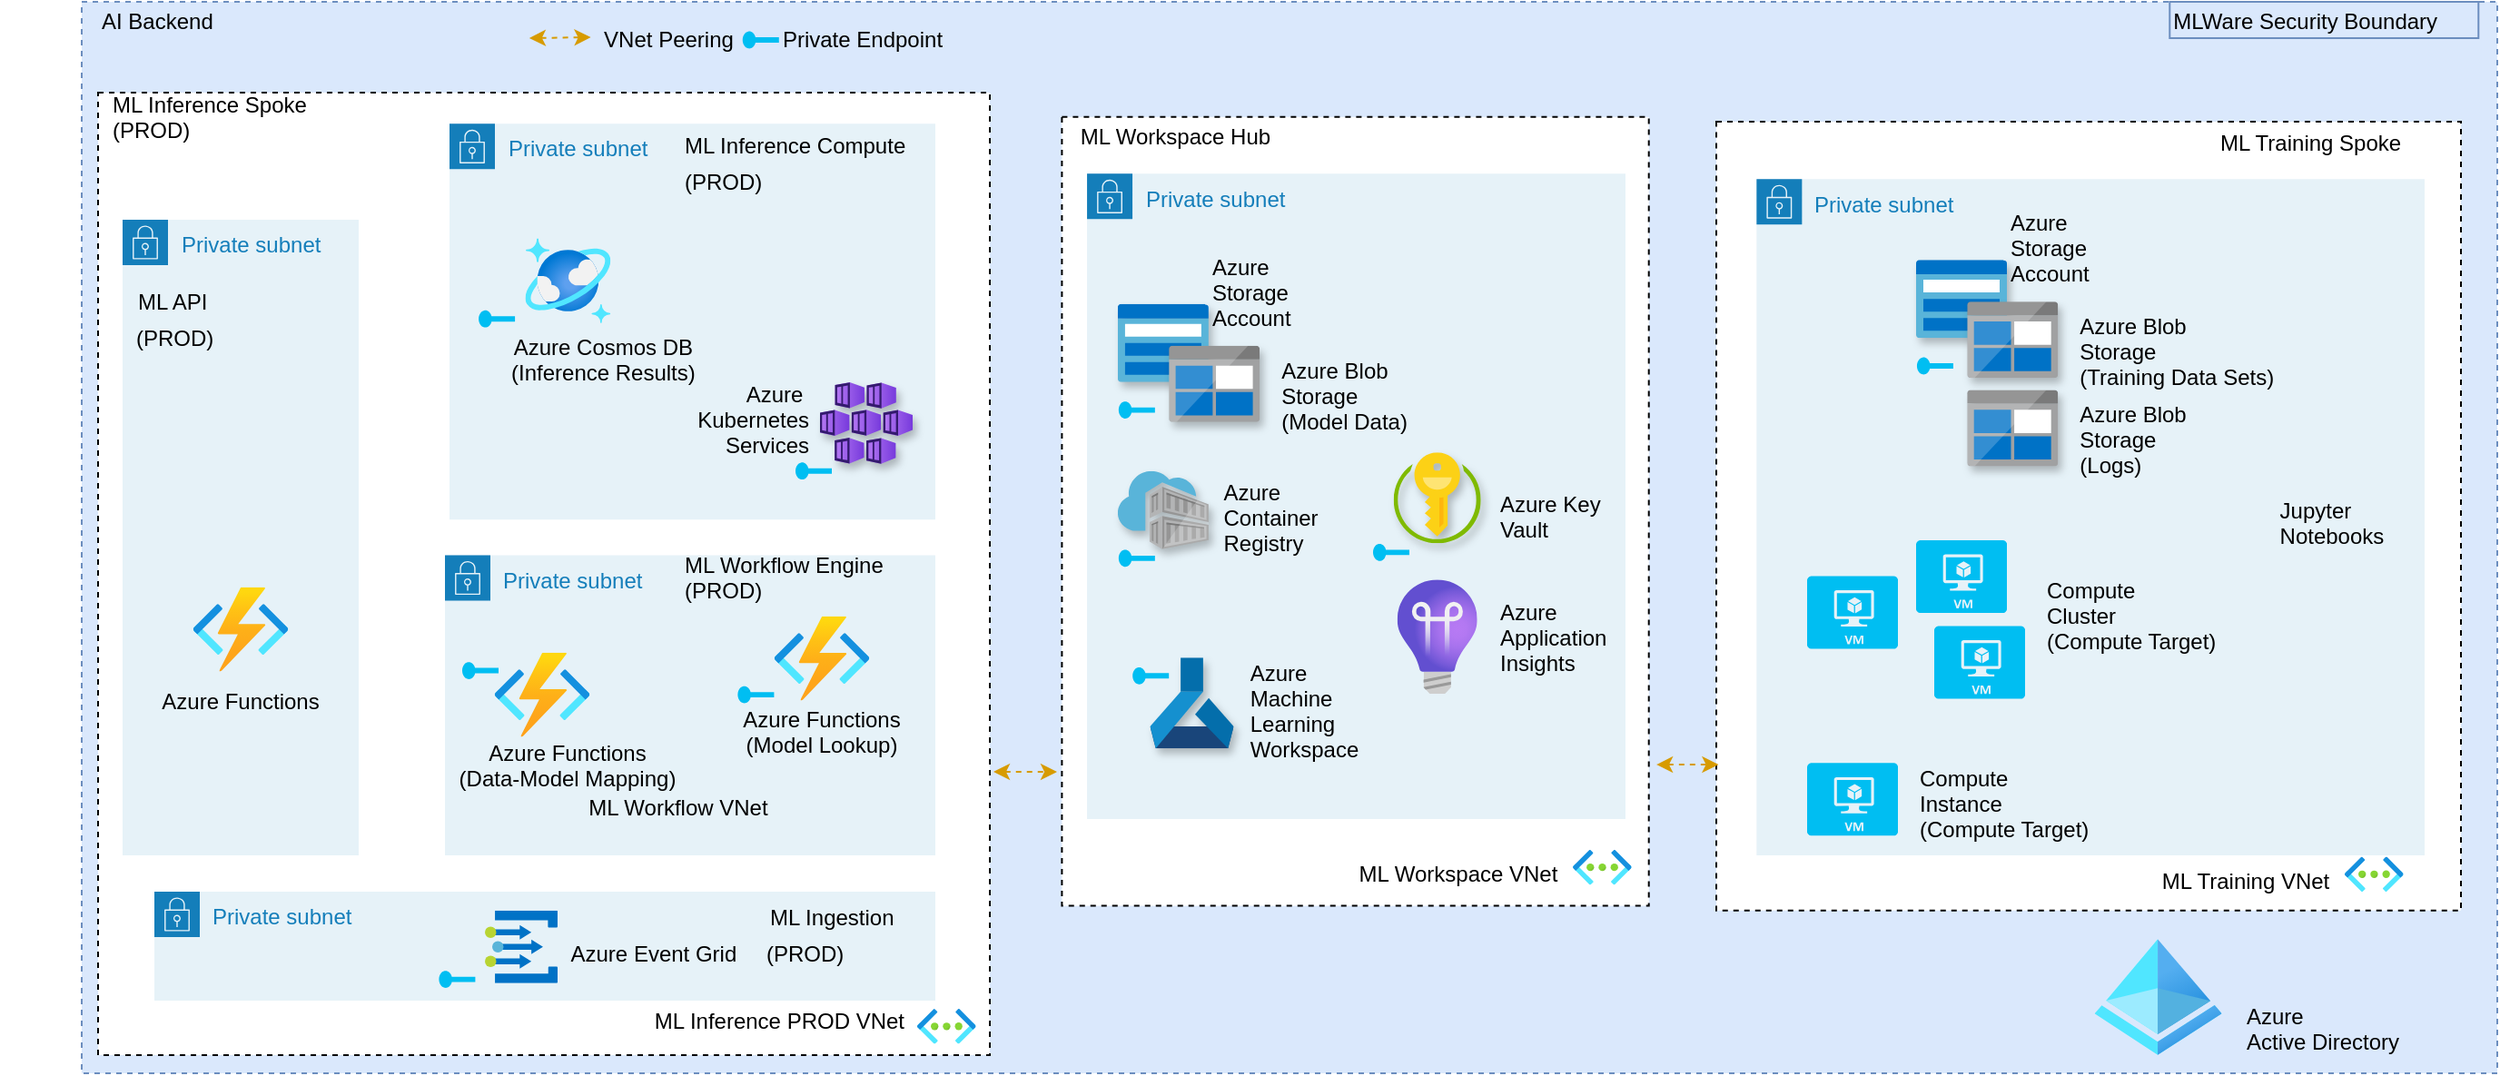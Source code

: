 <mxfile version="14.5.1" type="device"><diagram id="WI9T0HZ2pTsCkuznbFz-" name="Page-1"><mxGraphModel dx="1086" dy="1626" grid="1" gridSize="10" guides="1" tooltips="1" connect="1" arrows="1" fold="1" page="1" pageScale="1" pageWidth="1169" pageHeight="827" math="0" shadow="0"><root><mxCell id="0"/><mxCell id="1" parent="0"/><mxCell id="c2En5We3tpqPLV9vVQfv-23" value="" style="rounded=0;whiteSpace=wrap;dashed=1;fillColor=#dae8fc;strokeColor=#6c8ebf;" parent="1" vertex="1"><mxGeometry x="210" y="-610" width="1330" height="590" as="geometry"/></mxCell><mxCell id="Xru3J_kxHbU8Vd-6WBlz-1" value="" style="rounded=0;whiteSpace=wrap;dashed=1;" parent="1" vertex="1"><mxGeometry x="1110" y="-544.01" width="410" height="434.38" as="geometry"/></mxCell><mxCell id="Xru3J_kxHbU8Vd-6WBlz-49" value="Private subnet" style="points=[[0,0],[0.25,0],[0.5,0],[0.75,0],[1,0],[1,0.25],[1,0.5],[1,0.75],[1,1],[0.75,1],[0.5,1],[0.25,1],[0,1],[0,0.75],[0,0.5],[0,0.25]];outlineConnect=0;gradientColor=none;whiteSpace=wrap;fontSize=12;fontStyle=0;shape=mxgraph.aws4.group;grIcon=mxgraph.aws4.group_security_group;grStroke=0;strokeColor=#147EBA;fillColor=#E6F2F8;verticalAlign=top;align=left;spacingLeft=30;fontColor=#147EBA;dashed=0;" parent="1" vertex="1"><mxGeometry x="1132.17" y="-512.4" width="367.83" height="372.4" as="geometry"/></mxCell><mxCell id="c2En5We3tpqPLV9vVQfv-33" value="" style="rounded=0;whiteSpace=wrap;dashed=1;" parent="1" vertex="1"><mxGeometry x="749.7" y="-546.57" width="323.15" height="434.38" as="geometry"/></mxCell><mxCell id="Xru3J_kxHbU8Vd-6WBlz-48" value="Private subnet" style="points=[[0,0],[0.25,0],[0.5,0],[0.75,0],[1,0],[1,0.25],[1,0.5],[1,0.75],[1,1],[0.75,1],[0.5,1],[0.25,1],[0,1],[0,0.75],[0,0.5],[0,0.25]];outlineConnect=0;gradientColor=none;whiteSpace=wrap;fontSize=12;fontStyle=0;shape=mxgraph.aws4.group;grIcon=mxgraph.aws4.group_security_group;grStroke=0;strokeColor=#147EBA;fillColor=#E6F2F8;verticalAlign=top;align=left;spacingLeft=30;fontColor=#147EBA;dashed=0;" parent="1" vertex="1"><mxGeometry x="763.53" y="-515.32" width="296.47" height="355.32" as="geometry"/></mxCell><mxCell id="Xru3J_kxHbU8Vd-6WBlz-41" value="" style="rounded=0;whiteSpace=wrap;dashed=1;" parent="1" vertex="1"><mxGeometry x="219" y="-560" width="491" height="530" as="geometry"/></mxCell><mxCell id="Xru3J_kxHbU8Vd-6WBlz-44" value="Private subnet" style="points=[[0,0],[0.25,0],[0.5,0],[0.75,0],[1,0],[1,0.25],[1,0.5],[1,0.75],[1,1],[0.75,1],[0.5,1],[0.25,1],[0,1],[0,0.75],[0,0.5],[0,0.25]];outlineConnect=0;gradientColor=none;whiteSpace=wrap;fontSize=12;fontStyle=0;shape=mxgraph.aws4.group;grIcon=mxgraph.aws4.group_security_group;grStroke=0;strokeColor=#147EBA;fillColor=#E6F2F8;verticalAlign=top;align=left;spacingLeft=30;fontColor=#147EBA;dashed=0;" parent="1" vertex="1"><mxGeometry x="412.5" y="-542.83" width="267.5" height="218" as="geometry"/></mxCell><mxCell id="Xru3J_kxHbU8Vd-6WBlz-45" value="Private subnet" style="points=[[0,0],[0.25,0],[0.5,0],[0.75,0],[1,0],[1,0.25],[1,0.5],[1,0.75],[1,1],[0.75,1],[0.5,1],[0.25,1],[0,1],[0,0.75],[0,0.5],[0,0.25]];outlineConnect=0;gradientColor=none;whiteSpace=wrap;fontSize=12;fontStyle=0;shape=mxgraph.aws4.group;grIcon=mxgraph.aws4.group_security_group;grStroke=0;strokeColor=#147EBA;fillColor=#E6F2F8;verticalAlign=top;align=left;spacingLeft=30;fontColor=#147EBA;dashed=0;" parent="1" vertex="1"><mxGeometry x="410" y="-305.25" width="270" height="165.25" as="geometry"/></mxCell><mxCell id="Xru3J_kxHbU8Vd-6WBlz-46" value="Private subnet" style="points=[[0,0],[0.25,0],[0.5,0],[0.75,0],[1,0],[1,0.25],[1,0.5],[1,0.75],[1,1],[0.75,1],[0.5,1],[0.25,1],[0,1],[0,0.75],[0,0.5],[0,0.25]];outlineConnect=0;gradientColor=none;whiteSpace=wrap;fontSize=12;fontStyle=0;shape=mxgraph.aws4.group;grIcon=mxgraph.aws4.group_security_group;grStroke=0;strokeColor=#147EBA;fillColor=#E6F2F8;verticalAlign=top;align=left;spacingLeft=30;fontColor=#147EBA;dashed=0;" parent="1" vertex="1"><mxGeometry x="232.5" y="-490" width="130" height="350" as="geometry"/></mxCell><mxCell id="Xru3J_kxHbU8Vd-6WBlz-47" value="Private subnet" style="points=[[0,0],[0.25,0],[0.5,0],[0.75,0],[1,0],[1,0.25],[1,0.5],[1,0.75],[1,1],[0.75,1],[0.5,1],[0.25,1],[0,1],[0,0.75],[0,0.5],[0,0.25]];outlineConnect=0;gradientColor=none;whiteSpace=wrap;fontSize=12;fontStyle=0;shape=mxgraph.aws4.group;grIcon=mxgraph.aws4.group_security_group;grStroke=0;strokeColor=#147EBA;fillColor=#E6F2F8;verticalAlign=top;align=left;spacingLeft=30;fontColor=#147EBA;dashed=0;" parent="1" vertex="1"><mxGeometry x="250" y="-120" width="430" height="60" as="geometry"/></mxCell><mxCell id="c2En5We3tpqPLV9vVQfv-12" value="" style="aspect=fixed;points=[];align=center;image;fontSize=12;image=img/lib/azure2/iot/Function_Apps.svg;" parent="1" vertex="1"><mxGeometry x="437.2" y="-251.66" width="52.6" height="46.41" as="geometry"/></mxCell><mxCell id="c2En5We3tpqPLV9vVQfv-13" value="Azure Functions&#10;(Data-Model Mapping)" style="text;align=center;verticalAlign=middle;resizable=0;points=[];autosize=1;" parent="1" vertex="1"><mxGeometry x="412.5" y="-205.25" width="130" height="30" as="geometry"/></mxCell><mxCell id="c2En5We3tpqPLV9vVQfv-24" value="AI Backend" style="text;align=left;verticalAlign=middle;resizable=0;points=[];autosize=1;" parent="1" vertex="1"><mxGeometry x="219" y="-610" width="80" height="20" as="geometry"/></mxCell><mxCell id="VJPSUOSNC2JFNs3buJUD-12" value="" style="aspect=fixed;points=[];align=center;image;fontSize=12;image=img/lib/mscae/Machine_Learning_Service_Workspaces.svg;shadow=1;" parent="1" vertex="1"><mxGeometry x="798.25" y="-248.91" width="46" height="50" as="geometry"/></mxCell><mxCell id="VJPSUOSNC2JFNs3buJUD-13" value="Azure &#10;Machine&#10;Learning &#10;Workspace" style="text;align=left;verticalAlign=middle;resizable=0;points=[];autosize=1;" parent="1" vertex="1"><mxGeometry x="851.35" y="-249.82" width="80" height="60" as="geometry"/></mxCell><mxCell id="VJPSUOSNC2JFNs3buJUD-19" value="" style="aspect=fixed;points=[];align=center;image;fontSize=12;image=img/lib/mscae/Key_Vaults.svg;shadow=1;" parent="1" vertex="1"><mxGeometry x="932.35" y="-361.82" width="48" height="50" as="geometry"/></mxCell><mxCell id="VJPSUOSNC2JFNs3buJUD-20" value="Azure Key&#10;Vault" style="text;align=left;verticalAlign=middle;resizable=0;points=[];autosize=1;" parent="1" vertex="1"><mxGeometry x="989" y="-341.82" width="70" height="30" as="geometry"/></mxCell><mxCell id="VJPSUOSNC2JFNs3buJUD-21" value="" style="aspect=fixed;points=[];align=center;image;fontSize=12;image=img/lib/mscae/Container_Registries.svg;shadow=1;" parent="1" vertex="1"><mxGeometry x="780.45" y="-351.57" width="50" height="43" as="geometry"/></mxCell><mxCell id="VJPSUOSNC2JFNs3buJUD-22" value="Azure &#10;Container&#10;Registry" style="text;align=left;verticalAlign=middle;resizable=0;points=[];autosize=1;" parent="1" vertex="1"><mxGeometry x="836.75" y="-351.57" width="70" height="50" as="geometry"/></mxCell><mxCell id="VJPSUOSNC2JFNs3buJUD-25" value="" style="aspect=fixed;points=[];align=center;image;fontSize=12;image=img/lib/mscae/ClassicStorage.svg;shadow=1;" parent="1" vertex="1"><mxGeometry x="780.45" y="-443.57" width="50" height="43" as="geometry"/></mxCell><mxCell id="VJPSUOSNC2JFNs3buJUD-26" value="Azure &#10;Storage &#10;Account" style="text;align=left;verticalAlign=middle;resizable=0;points=[];autosize=1;" parent="1" vertex="1"><mxGeometry x="830.45" y="-475.57" width="60" height="50" as="geometry"/></mxCell><mxCell id="VJPSUOSNC2JFNs3buJUD-56" value="" style="aspect=fixed;points=[];align=center;image;fontSize=12;image=img/lib/mscae/BlobBlock.svg;shadow=1;" parent="1" vertex="1"><mxGeometry x="808.6" y="-420.57" width="50" height="42" as="geometry"/></mxCell><mxCell id="VJPSUOSNC2JFNs3buJUD-57" value="Azure Blob &#10;Storage&#10;(Model Data)" style="text;align=left;verticalAlign=middle;resizable=0;points=[];autosize=1;" parent="1" vertex="1"><mxGeometry x="868.6" y="-418.57" width="80" height="50" as="geometry"/></mxCell><mxCell id="c2En5We3tpqPLV9vVQfv-34" value="ML Workspace Hub" style="text;align=left;verticalAlign=middle;resizable=0;points=[];autosize=1;" parent="1" vertex="1"><mxGeometry x="757.85" y="-546.57" width="130" height="20" as="geometry"/></mxCell><mxCell id="c2En5We3tpqPLV9vVQfv-36" value="ML Inference Compute" style="text;align=left;verticalAlign=middle;resizable=0;points=[];autosize=1;" parent="1" vertex="1"><mxGeometry x="540" y="-541.66" width="140" height="20" as="geometry"/></mxCell><mxCell id="VJPSUOSNC2JFNs3buJUD-44" value="" style="aspect=fixed;points=[];align=center;image;fontSize=12;image=img/lib/azure2/compute/Kubernetes_Services.svg;shadow=1;" parent="1" vertex="1"><mxGeometry x="616.5" y="-400.52" width="51" height="45" as="geometry"/></mxCell><mxCell id="VJPSUOSNC2JFNs3buJUD-45" value="Azure &#10;Kubernetes&#10;Services" style="text;align=right;verticalAlign=middle;resizable=0;points=[];autosize=1;" parent="1" vertex="1"><mxGeometry x="532.5" y="-405.52" width="80" height="50" as="geometry"/></mxCell><mxCell id="c2En5We3tpqPLV9vVQfv-17" value="Azure Cosmos DB&#10;(Inference Results)" style="text;align=center;verticalAlign=middle;resizable=0;points=[];autosize=1;" parent="1" vertex="1"><mxGeometry x="437.2" y="-428.68" width="120" height="30" as="geometry"/></mxCell><mxCell id="c2En5We3tpqPLV9vVQfv-39" value="" style="aspect=fixed;points=[];align=center;image;fontSize=12;image=img/lib/azure2/devops/Application_Insights.svg;dashed=1;" parent="1" vertex="1"><mxGeometry x="934.35" y="-291.82" width="44" height="63" as="geometry"/></mxCell><mxCell id="c2En5We3tpqPLV9vVQfv-40" value="Azure&#10;Application&#10;Insights" style="text;align=left;verticalAlign=middle;resizable=0;points=[];autosize=1;" parent="1" vertex="1"><mxGeometry x="989" y="-285.32" width="70" height="50" as="geometry"/></mxCell><mxCell id="6mSfaglOKuH3w5EAEXcn-2" value="ML Workflow Engine&#10;(PROD)&#10;" style="text;align=left;verticalAlign=middle;resizable=0;points=[];autosize=1;" parent="1" vertex="1"><mxGeometry x="540" y="-301.57" width="130" height="30" as="geometry"/></mxCell><mxCell id="trIq2SF53O2UUEiTRbWx-19" value="" style="edgeStyle=orthogonalEdgeStyle;rounded=0;orthogonalLoop=1;jettySize=auto;exitX=0.5;exitY=1;exitDx=0;exitDy=0;" parent="1" edge="1"><mxGeometry relative="1" as="geometry"><mxPoint x="172.5" y="-301.63" as="sourcePoint"/><mxPoint x="172.5" y="-301.63" as="targetPoint"/></mxGeometry></mxCell><mxCell id="GNVV85DMg87My41qFnyr-3" value="ML API" style="text;align=left;verticalAlign=middle;resizable=0;points=[];autosize=1;" parent="1" vertex="1"><mxGeometry x="239" y="-455.4" width="60" height="20" as="geometry"/></mxCell><mxCell id="oTOie_mvJpvd8w9It9-d-1" value="" style="aspect=fixed;points=[];align=center;image;fontSize=12;image=img/lib/azure2/identity/Azure_Active_Directory.svg;" parent="1" vertex="1"><mxGeometry x="1318.3" y="-94" width="70" height="64" as="geometry"/></mxCell><mxCell id="oTOie_mvJpvd8w9It9-d-3" value="Azure &#10;Active Directory" style="text;align=left;verticalAlign=middle;resizable=0;points=[];autosize=1;" parent="1" vertex="1"><mxGeometry x="1400" y="-60" width="100" height="30" as="geometry"/></mxCell><mxCell id="4O4_oE5mucVZY9XzaxRa-7" value="" style="aspect=fixed;points=[];align=center;image;fontSize=12;image=img/lib/azure2/iot/Function_Apps.svg;" parent="1" vertex="1"><mxGeometry x="271.2" y="-287.63" width="52.6" height="46.41" as="geometry"/></mxCell><mxCell id="HBVXDCrMRu-hIxmrsEcq-6" value="" style="aspect=fixed;points=[];align=center;image;fontSize=12;image=img/lib/mscae/Event_Grid_Topics.svg;" parent="1" vertex="1"><mxGeometry x="432" y="-109.63" width="40" height="40" as="geometry"/></mxCell><mxCell id="HBVXDCrMRu-hIxmrsEcq-12" value="ML Ingestion" style="text;align=left;verticalAlign=middle;resizable=0;points=[];autosize=1;" parent="1" vertex="1"><mxGeometry x="587" y="-116.71" width="90" height="20" as="geometry"/></mxCell><mxCell id="HBVXDCrMRu-hIxmrsEcq-13" value="Azure Event Grid" style="text;align=center;verticalAlign=middle;resizable=0;points=[];autosize=1;" parent="1" vertex="1"><mxGeometry x="469.95" y="-96.71" width="110" height="20" as="geometry"/></mxCell><mxCell id="HBVXDCrMRu-hIxmrsEcq-19" value="Azure Functions" style="text;align=center;verticalAlign=middle;resizable=0;points=[];autosize=1;" parent="1" vertex="1"><mxGeometry x="247.5" y="-235.32" width="100" height="20" as="geometry"/></mxCell><mxCell id="NaTv0j1qxVIRTVNOfMXv-1" value="" style="aspect=fixed;points=[];align=center;image;fontSize=12;image=img/lib/azure2/iot/Function_Apps.svg;" parent="1" vertex="1"><mxGeometry x="591.2" y="-271.66" width="52.6" height="46.41" as="geometry"/></mxCell><mxCell id="NaTv0j1qxVIRTVNOfMXv-2" value="Azure Functions&#10;(Model Lookup)" style="text;align=center;verticalAlign=middle;resizable=0;points=[];autosize=1;" parent="1" vertex="1"><mxGeometry x="567.5" y="-223.46" width="100" height="30" as="geometry"/></mxCell><mxCell id="NaTv0j1qxVIRTVNOfMXv-6" value="MLWare Security Boundary" style="text;align=left;verticalAlign=middle;resizable=0;points=[];autosize=1;fillColor=#dae8fc;strokeColor=#6c8ebf;" parent="1" vertex="1"><mxGeometry x="1359.65" y="-610" width="170" height="20" as="geometry"/></mxCell><mxCell id="NaTv0j1qxVIRTVNOfMXv-17" value="" style="aspect=fixed;points=[];align=center;image;fontSize=12;image=img/lib/azure2/networking/Virtual_Networks.svg;" parent="1" vertex="1"><mxGeometry x="670" y="-55.49" width="32.29" height="19.28" as="geometry"/></mxCell><mxCell id="NaTv0j1qxVIRTVNOfMXv-18" value="ML Inference PROD VNet" style="text;align=right;verticalAlign=middle;resizable=0;points=[];autosize=1;" parent="1" vertex="1"><mxGeometry x="535" y="-59.45" width="130" height="20" as="geometry"/></mxCell><mxCell id="NaTv0j1qxVIRTVNOfMXv-19" value="" style="aspect=fixed;points=[];align=center;image;fontSize=12;image=img/lib/azure2/networking/Virtual_Networks.svg;" parent="1" vertex="1"><mxGeometry x="1031.03" y="-143.06" width="32.29" height="19.28" as="geometry"/></mxCell><mxCell id="NaTv0j1qxVIRTVNOfMXv-20" value="ML Workspace VNet" style="text;align=right;verticalAlign=middle;resizable=0;points=[];autosize=1;" parent="1" vertex="1"><mxGeometry x="914.68" y="-140.53" width="110" height="20" as="geometry"/></mxCell><mxCell id="NaTv0j1qxVIRTVNOfMXv-22" value="ML Workflow VNet" style="text;align=right;verticalAlign=middle;resizable=0;points=[];autosize=1;" parent="1" vertex="1"><mxGeometry x="489.8" y="-177.08" width="100" height="20" as="geometry"/></mxCell><mxCell id="NaTv0j1qxVIRTVNOfMXv-27" value="" style="verticalLabelPosition=bottom;verticalAlign=top;align=center;strokeColor=none;fillColor=#00BEF2;shape=mxgraph.azure.service_endpoint;" parent="1" vertex="1"><mxGeometry x="406.7" y="-76.71" width="20" height="10" as="geometry"/></mxCell><mxCell id="NaTv0j1qxVIRTVNOfMXv-30" value="" style="verticalLabelPosition=bottom;verticalAlign=top;align=center;strokeColor=none;fillColor=#00BEF2;shape=mxgraph.azure.service_endpoint;" parent="1" vertex="1"><mxGeometry x="571.2" y="-233.46" width="20" height="10" as="geometry"/></mxCell><mxCell id="NaTv0j1qxVIRTVNOfMXv-31" value="" style="verticalLabelPosition=bottom;verticalAlign=top;align=center;strokeColor=none;fillColor=#00BEF2;shape=mxgraph.azure.service_endpoint;" parent="1" vertex="1"><mxGeometry x="419.5" y="-246.72" width="20" height="10" as="geometry"/></mxCell><mxCell id="NaTv0j1qxVIRTVNOfMXv-32" value="" style="verticalLabelPosition=bottom;verticalAlign=top;align=center;strokeColor=none;fillColor=#00BEF2;shape=mxgraph.azure.service_endpoint;" parent="1" vertex="1"><mxGeometry x="788.6" y="-243.85" width="20" height="10" as="geometry"/></mxCell><mxCell id="NaTv0j1qxVIRTVNOfMXv-33" value="" style="verticalLabelPosition=bottom;verticalAlign=top;align=center;strokeColor=none;fillColor=#00BEF2;shape=mxgraph.azure.service_endpoint;" parent="1" vertex="1"><mxGeometry x="780.92" y="-390.19" width="20" height="10" as="geometry"/></mxCell><mxCell id="NaTv0j1qxVIRTVNOfMXv-34" value="" style="verticalLabelPosition=bottom;verticalAlign=top;align=center;strokeColor=none;fillColor=#00BEF2;shape=mxgraph.azure.service_endpoint;" parent="1" vertex="1"><mxGeometry x="921.0" y="-311.82" width="20" height="10" as="geometry"/></mxCell><mxCell id="NaTv0j1qxVIRTVNOfMXv-35" value="" style="verticalLabelPosition=bottom;verticalAlign=top;align=center;strokeColor=none;fillColor=#00BEF2;shape=mxgraph.azure.service_endpoint;" parent="1" vertex="1"><mxGeometry x="428.55" y="-440.4" width="20" height="10" as="geometry"/></mxCell><mxCell id="NaTv0j1qxVIRTVNOfMXv-36" value="" style="verticalLabelPosition=bottom;verticalAlign=top;align=center;strokeColor=none;fillColor=#00BEF2;shape=mxgraph.azure.service_endpoint;" parent="1" vertex="1"><mxGeometry x="780.92" y="-308.57" width="20" height="10" as="geometry"/></mxCell><mxCell id="NaTv0j1qxVIRTVNOfMXv-37" value="" style="verticalLabelPosition=bottom;verticalAlign=top;align=center;strokeColor=none;fillColor=#00BEF2;shape=mxgraph.azure.service_endpoint;" parent="1" vertex="1"><mxGeometry x="573.88" y="-594" width="20" height="10" as="geometry"/></mxCell><mxCell id="NaTv0j1qxVIRTVNOfMXv-38" value="Private Endpoint" style="text;align=right;verticalAlign=middle;resizable=0;points=[];autosize=1;" parent="1" vertex="1"><mxGeometry x="596.03" y="-600.0" width="90" height="20" as="geometry"/></mxCell><mxCell id="NaTv0j1qxVIRTVNOfMXv-40" value="" style="verticalLabelPosition=bottom;verticalAlign=top;align=center;strokeColor=none;fillColor=#00BEF2;shape=mxgraph.azure.service_endpoint;" parent="1" vertex="1"><mxGeometry x="603" y="-356.65" width="20" height="10" as="geometry"/></mxCell><mxCell id="NaTv0j1qxVIRTVNOfMXv-42" value="" style="endArrow=classic;startArrow=classic;dashed=1;fillColor=#ffe6cc;strokeColor=#d79b00;" parent="1" edge="1"><mxGeometry width="50" height="50" relative="1" as="geometry"><mxPoint x="456.43" y="-590" as="sourcePoint"/><mxPoint x="490.28" y="-590.5" as="targetPoint"/><Array as="points"/></mxGeometry></mxCell><mxCell id="NaTv0j1qxVIRTVNOfMXv-43" value="VNet Peering" style="text;align=right;verticalAlign=middle;resizable=0;points=[];autosize=1;" parent="1" vertex="1"><mxGeometry x="500.93" y="-600.0" width="70" height="20" as="geometry"/></mxCell><mxCell id="NaTv0j1qxVIRTVNOfMXv-45" value="" style="endArrow=classic;startArrow=classic;dashed=1;fillColor=#ffe6cc;strokeColor=#d79b00;" parent="1" edge="1"><mxGeometry width="50" height="50" relative="1" as="geometry"><mxPoint x="712" y="-186" as="sourcePoint"/><mxPoint x="747" y="-186" as="targetPoint"/><Array as="points"/></mxGeometry></mxCell><mxCell id="mTRswZAZHj_3mCFeqaF0-1" value="" style="aspect=fixed;points=[];align=center;image;fontSize=12;image=img/lib/azure2/databases/Azure_Cosmos_DB.svg;" parent="1" vertex="1"><mxGeometry x="454.25" y="-479.83" width="46.9" height="46.9" as="geometry"/></mxCell><mxCell id="Xru3J_kxHbU8Vd-6WBlz-2" value="ML Training Spoke" style="text;align=left;verticalAlign=middle;resizable=0;points=[];autosize=1;" parent="1" vertex="1"><mxGeometry x="1385.46" y="-542.83" width="120" height="20" as="geometry"/></mxCell><mxCell id="Xru3J_kxHbU8Vd-6WBlz-3" value="" style="verticalLabelPosition=bottom;verticalAlign=top;align=center;strokeColor=none;fillColor=#00BEF2;shape=mxgraph.azure.virtual_machine;" parent="1" vertex="1"><mxGeometry x="1160" y="-293.75" width="50" height="40" as="geometry"/></mxCell><mxCell id="Xru3J_kxHbU8Vd-6WBlz-4" value="" style="verticalLabelPosition=bottom;verticalAlign=top;align=center;strokeColor=none;fillColor=#00BEF2;shape=mxgraph.azure.virtual_machine;" parent="1" vertex="1"><mxGeometry x="1220" y="-313.51" width="50" height="40" as="geometry"/></mxCell><mxCell id="Xru3J_kxHbU8Vd-6WBlz-5" value="" style="verticalLabelPosition=bottom;verticalAlign=top;align=center;strokeColor=none;fillColor=#00BEF2;shape=mxgraph.azure.virtual_machine;" parent="1" vertex="1"><mxGeometry x="1230" y="-266.26" width="50" height="40" as="geometry"/></mxCell><mxCell id="Xru3J_kxHbU8Vd-6WBlz-6" value="" style="verticalLabelPosition=bottom;verticalAlign=top;align=center;strokeColor=none;fillColor=#00BEF2;shape=mxgraph.azure.virtual_machine;" parent="1" vertex="1"><mxGeometry x="1160" y="-190.85" width="50" height="40" as="geometry"/></mxCell><mxCell id="Xru3J_kxHbU8Vd-6WBlz-7" value="Compute&#10;Instance&#10;(Compute Target)" style="text;align=left;verticalAlign=middle;resizable=0;points=[];autosize=1;" parent="1" vertex="1"><mxGeometry x="1220" y="-194.13" width="110" height="50" as="geometry"/></mxCell><mxCell id="Xru3J_kxHbU8Vd-6WBlz-8" value="Compute&#10;Cluster&#10;(Compute Target)" style="text;align=left;verticalAlign=middle;resizable=0;points=[];autosize=1;" parent="1" vertex="1"><mxGeometry x="1290" y="-297.32" width="110" height="50" as="geometry"/></mxCell><mxCell id="Xru3J_kxHbU8Vd-6WBlz-9" value="" style="aspect=fixed;points=[];align=center;image;fontSize=12;image=img/lib/azure2/networking/Virtual_Networks.svg;" parent="1" vertex="1"><mxGeometry x="1456" y="-139.24" width="32.29" height="19.28" as="geometry"/></mxCell><mxCell id="Xru3J_kxHbU8Vd-6WBlz-10" value="ML Training VNet" style="text;align=right;verticalAlign=middle;resizable=0;points=[];autosize=1;" parent="1" vertex="1"><mxGeometry x="1359.65" y="-136.71" width="90" height="20" as="geometry"/></mxCell><mxCell id="Xru3J_kxHbU8Vd-6WBlz-11" value="" style="endArrow=classic;startArrow=classic;dashed=1;fillColor=#ffe6cc;strokeColor=#d79b00;exitX=1.013;exitY=0.821;exitDx=0;exitDy=0;exitPerimeter=0;entryX=0.003;entryY=0.815;entryDx=0;entryDy=0;entryPerimeter=0;" parent="1" source="c2En5We3tpqPLV9vVQfv-33" target="Xru3J_kxHbU8Vd-6WBlz-1" edge="1"><mxGeometry width="50" height="50" relative="1" as="geometry"><mxPoint x="1105" y="-204" as="sourcePoint"/><mxPoint x="1190" y="-690" as="targetPoint"/><Array as="points"/></mxGeometry></mxCell><mxCell id="Xru3J_kxHbU8Vd-6WBlz-12" value="" style="aspect=fixed;points=[];align=center;image;fontSize=12;image=img/lib/mscae/ClassicStorage.svg;shadow=1;" parent="1" vertex="1"><mxGeometry x="1220.0" y="-467.88" width="50" height="43" as="geometry"/></mxCell><mxCell id="Xru3J_kxHbU8Vd-6WBlz-13" value="Azure &#10;Storage &#10;Account" style="text;align=left;verticalAlign=middle;resizable=0;points=[];autosize=1;" parent="1" vertex="1"><mxGeometry x="1270.0" y="-499.88" width="60" height="50" as="geometry"/></mxCell><mxCell id="Xru3J_kxHbU8Vd-6WBlz-14" value="" style="aspect=fixed;points=[];align=center;image;fontSize=12;image=img/lib/mscae/BlobBlock.svg;shadow=1;" parent="1" vertex="1"><mxGeometry x="1248.15" y="-444.88" width="50" height="42" as="geometry"/></mxCell><mxCell id="Xru3J_kxHbU8Vd-6WBlz-15" value="Azure Blob &#10;Storage&#10;(Training Data Sets)" style="text;align=left;verticalAlign=middle;resizable=0;points=[];autosize=1;" parent="1" vertex="1"><mxGeometry x="1308.15" y="-442.88" width="120" height="50" as="geometry"/></mxCell><mxCell id="Xru3J_kxHbU8Vd-6WBlz-16" value="" style="verticalLabelPosition=bottom;verticalAlign=top;align=center;strokeColor=none;fillColor=#00BEF2;shape=mxgraph.azure.service_endpoint;" parent="1" vertex="1"><mxGeometry x="1220.47" y="-414.5" width="20" height="10" as="geometry"/></mxCell><mxCell id="Xru3J_kxHbU8Vd-6WBlz-17" value="" style="aspect=fixed;points=[];align=center;image;fontSize=12;image=img/lib/mscae/BlobBlock.svg;shadow=1;" parent="1" vertex="1"><mxGeometry x="1248.15" y="-396.26" width="50" height="42" as="geometry"/></mxCell><mxCell id="Xru3J_kxHbU8Vd-6WBlz-18" value="Azure Blob &#10;Storage&#10;(Logs)" style="text;align=left;verticalAlign=middle;resizable=0;points=[];autosize=1;" parent="1" vertex="1"><mxGeometry x="1308.15" y="-394.26" width="70" height="50" as="geometry"/></mxCell><mxCell id="Xru3J_kxHbU8Vd-6WBlz-19" value="" style="shape=image;verticalLabelPosition=bottom;labelBackgroundColor=#ffffff;verticalAlign=top;aspect=fixed;imageAspect=0;image=https://upload.wikimedia.org/wikipedia/commons/thumb/3/38/Jupyter_logo.svg/1200px-Jupyter_logo.svg.png;" parent="1" vertex="1"><mxGeometry x="1370.11" y="-348.57" width="43.18" height="50" as="geometry"/></mxCell><mxCell id="Xru3J_kxHbU8Vd-6WBlz-20" value="Jupyter&#10;Notebooks" style="text;align=left;verticalAlign=middle;resizable=0;points=[];autosize=1;" parent="1" vertex="1"><mxGeometry x="1418.29" y="-338.57" width="70" height="30" as="geometry"/></mxCell><mxCell id="Xru3J_kxHbU8Vd-6WBlz-21" value="(PROD)" style="text;align=left;verticalAlign=middle;resizable=0;points=[];autosize=1;" parent="1" vertex="1"><mxGeometry x="585" y="-96.71" width="60" height="20" as="geometry"/></mxCell><mxCell id="Xru3J_kxHbU8Vd-6WBlz-30" value="(PROD)" style="text;align=left;verticalAlign=middle;resizable=0;points=[];autosize=1;" parent="1" vertex="1"><mxGeometry x="238.0" y="-435.4" width="60" height="20" as="geometry"/></mxCell><mxCell id="Xru3J_kxHbU8Vd-6WBlz-38" value="(PROD)" style="text;align=left;verticalAlign=middle;resizable=0;points=[];autosize=1;" parent="1" vertex="1"><mxGeometry x="540" y="-521.66" width="60" height="20" as="geometry"/></mxCell><mxCell id="Xru3J_kxHbU8Vd-6WBlz-42" value="ML Inference Spoke&#10;(PROD)&#10;" style="text;align=left;verticalAlign=middle;resizable=0;points=[];autosize=1;" parent="1" vertex="1"><mxGeometry x="225.0" y="-555" width="130" height="30" as="geometry"/></mxCell></root></mxGraphModel></diagram></mxfile>